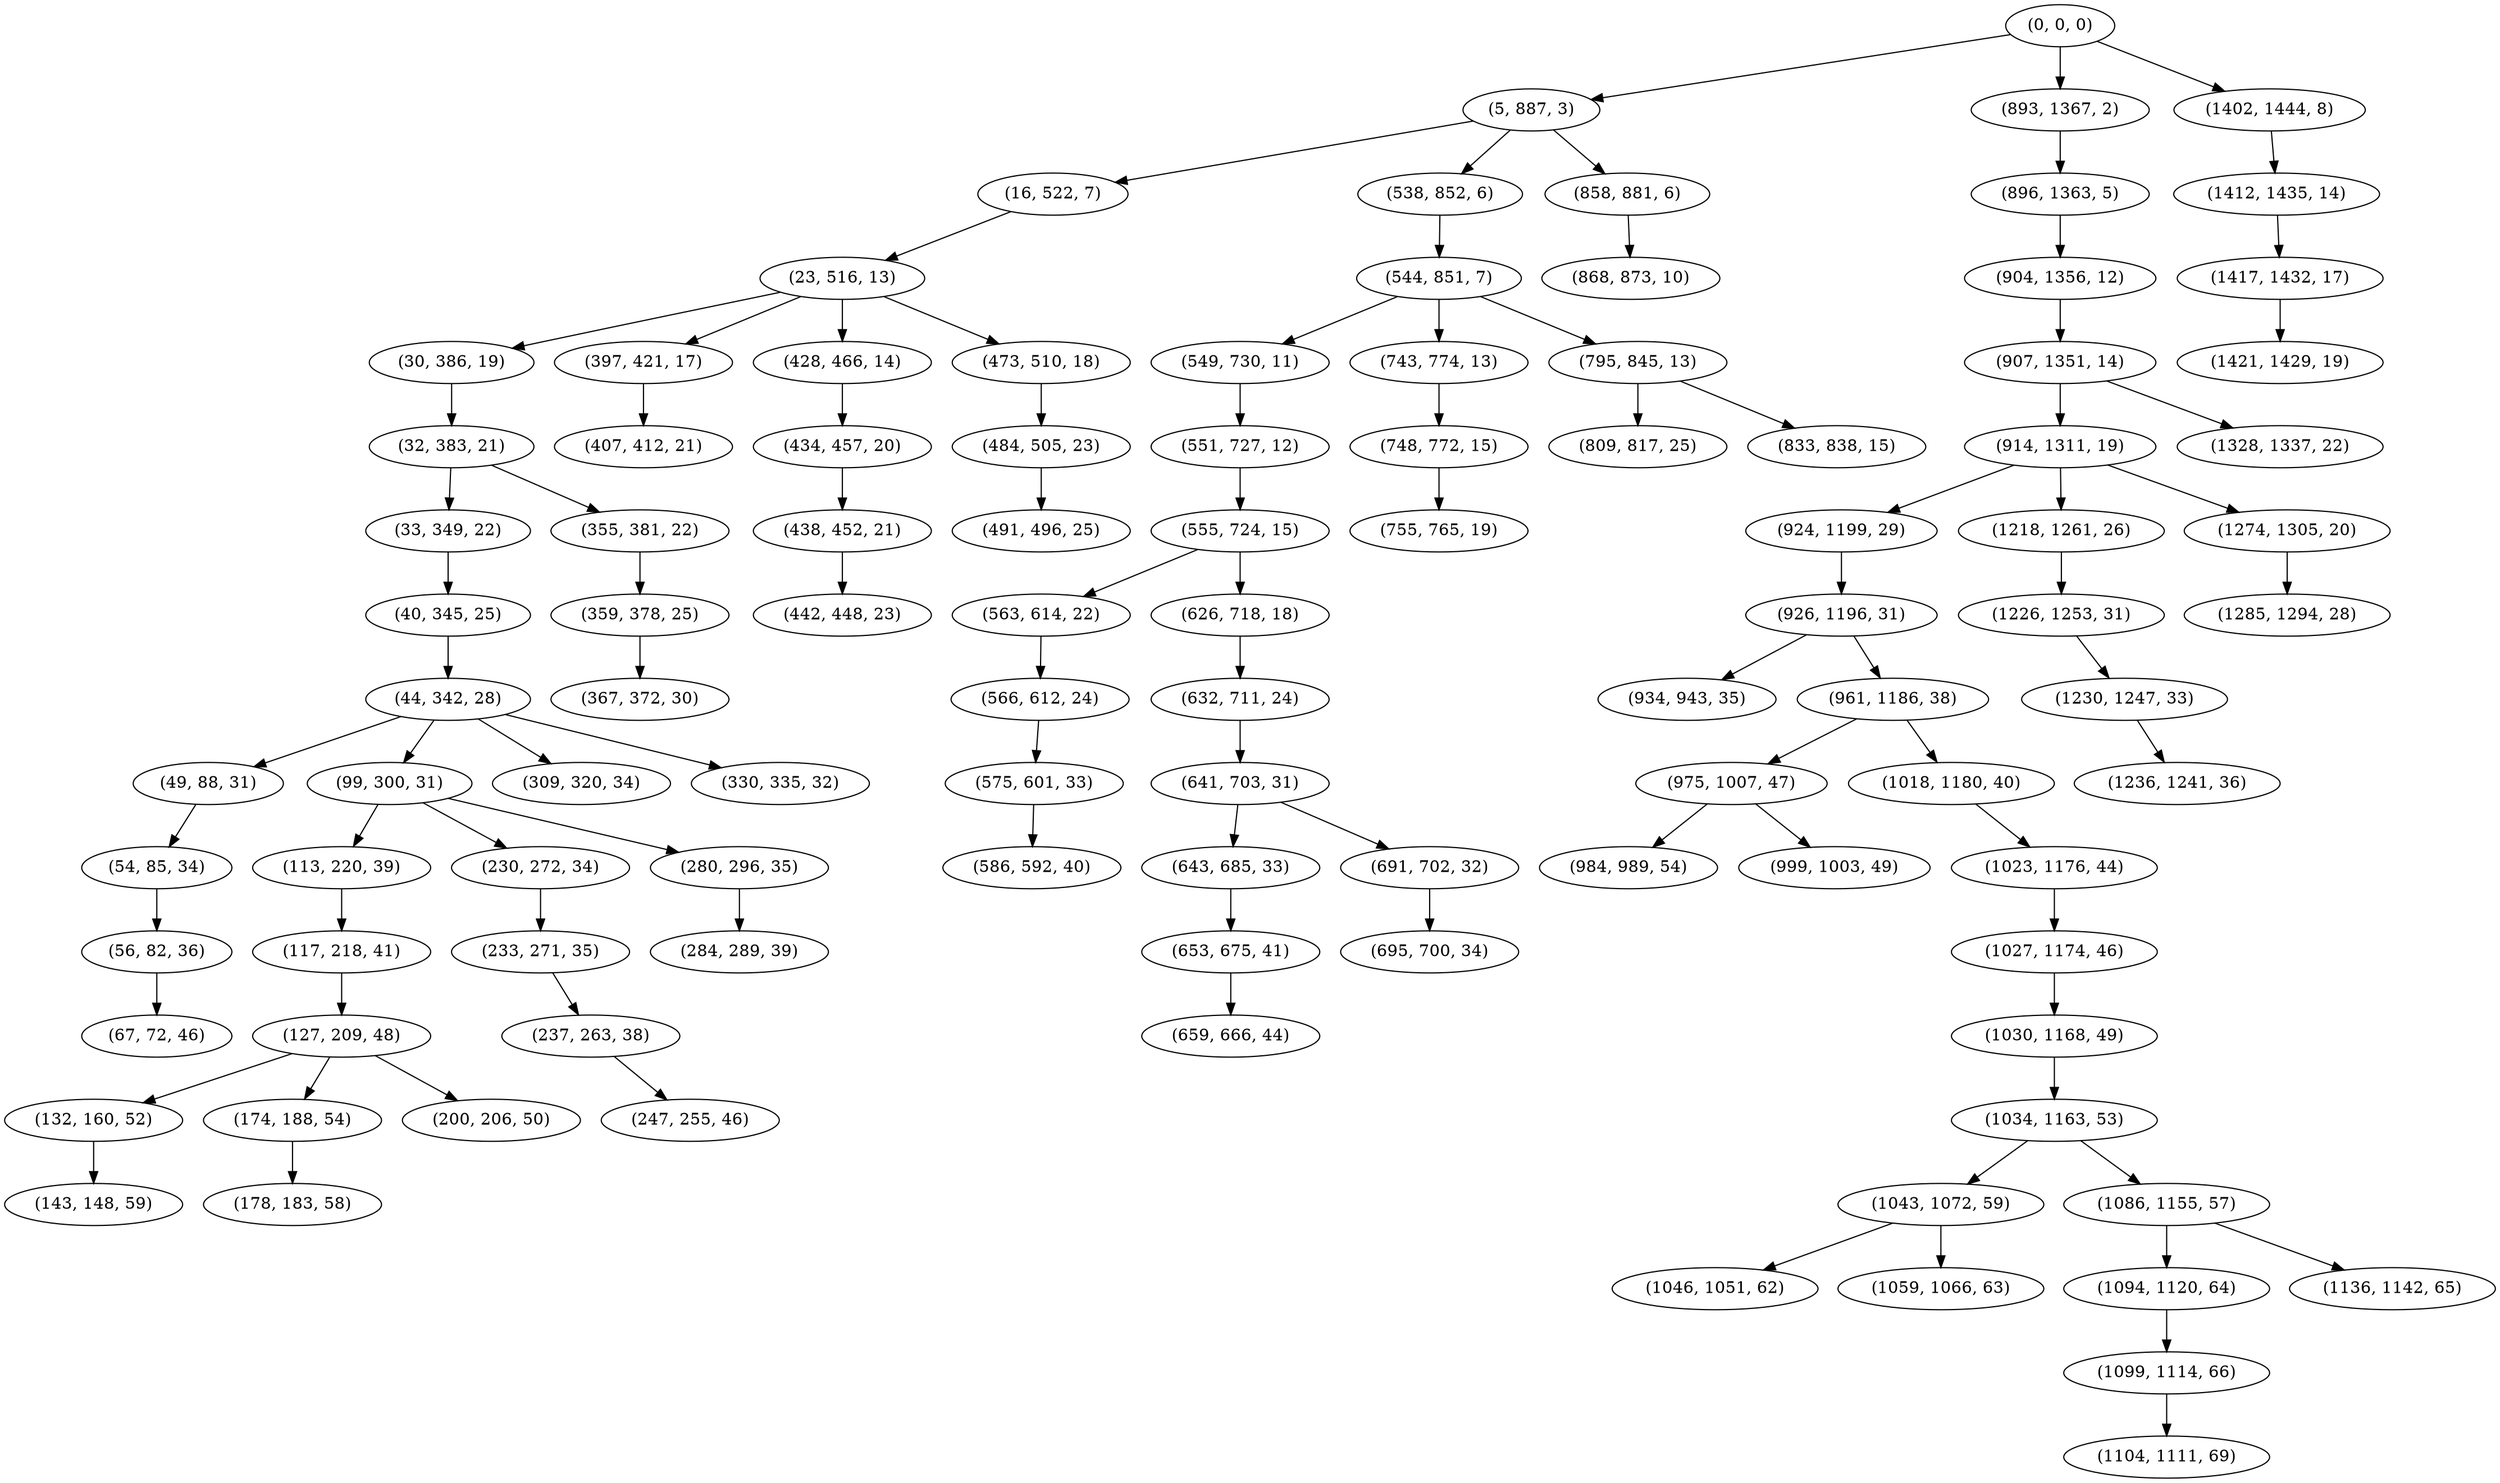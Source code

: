 digraph tree {
    "(0, 0, 0)";
    "(5, 887, 3)";
    "(16, 522, 7)";
    "(23, 516, 13)";
    "(30, 386, 19)";
    "(32, 383, 21)";
    "(33, 349, 22)";
    "(40, 345, 25)";
    "(44, 342, 28)";
    "(49, 88, 31)";
    "(54, 85, 34)";
    "(56, 82, 36)";
    "(67, 72, 46)";
    "(99, 300, 31)";
    "(113, 220, 39)";
    "(117, 218, 41)";
    "(127, 209, 48)";
    "(132, 160, 52)";
    "(143, 148, 59)";
    "(174, 188, 54)";
    "(178, 183, 58)";
    "(200, 206, 50)";
    "(230, 272, 34)";
    "(233, 271, 35)";
    "(237, 263, 38)";
    "(247, 255, 46)";
    "(280, 296, 35)";
    "(284, 289, 39)";
    "(309, 320, 34)";
    "(330, 335, 32)";
    "(355, 381, 22)";
    "(359, 378, 25)";
    "(367, 372, 30)";
    "(397, 421, 17)";
    "(407, 412, 21)";
    "(428, 466, 14)";
    "(434, 457, 20)";
    "(438, 452, 21)";
    "(442, 448, 23)";
    "(473, 510, 18)";
    "(484, 505, 23)";
    "(491, 496, 25)";
    "(538, 852, 6)";
    "(544, 851, 7)";
    "(549, 730, 11)";
    "(551, 727, 12)";
    "(555, 724, 15)";
    "(563, 614, 22)";
    "(566, 612, 24)";
    "(575, 601, 33)";
    "(586, 592, 40)";
    "(626, 718, 18)";
    "(632, 711, 24)";
    "(641, 703, 31)";
    "(643, 685, 33)";
    "(653, 675, 41)";
    "(659, 666, 44)";
    "(691, 702, 32)";
    "(695, 700, 34)";
    "(743, 774, 13)";
    "(748, 772, 15)";
    "(755, 765, 19)";
    "(795, 845, 13)";
    "(809, 817, 25)";
    "(833, 838, 15)";
    "(858, 881, 6)";
    "(868, 873, 10)";
    "(893, 1367, 2)";
    "(896, 1363, 5)";
    "(904, 1356, 12)";
    "(907, 1351, 14)";
    "(914, 1311, 19)";
    "(924, 1199, 29)";
    "(926, 1196, 31)";
    "(934, 943, 35)";
    "(961, 1186, 38)";
    "(975, 1007, 47)";
    "(984, 989, 54)";
    "(999, 1003, 49)";
    "(1018, 1180, 40)";
    "(1023, 1176, 44)";
    "(1027, 1174, 46)";
    "(1030, 1168, 49)";
    "(1034, 1163, 53)";
    "(1043, 1072, 59)";
    "(1046, 1051, 62)";
    "(1059, 1066, 63)";
    "(1086, 1155, 57)";
    "(1094, 1120, 64)";
    "(1099, 1114, 66)";
    "(1104, 1111, 69)";
    "(1136, 1142, 65)";
    "(1218, 1261, 26)";
    "(1226, 1253, 31)";
    "(1230, 1247, 33)";
    "(1236, 1241, 36)";
    "(1274, 1305, 20)";
    "(1285, 1294, 28)";
    "(1328, 1337, 22)";
    "(1402, 1444, 8)";
    "(1412, 1435, 14)";
    "(1417, 1432, 17)";
    "(1421, 1429, 19)";
    "(0, 0, 0)" -> "(5, 887, 3)";
    "(0, 0, 0)" -> "(893, 1367, 2)";
    "(0, 0, 0)" -> "(1402, 1444, 8)";
    "(5, 887, 3)" -> "(16, 522, 7)";
    "(5, 887, 3)" -> "(538, 852, 6)";
    "(5, 887, 3)" -> "(858, 881, 6)";
    "(16, 522, 7)" -> "(23, 516, 13)";
    "(23, 516, 13)" -> "(30, 386, 19)";
    "(23, 516, 13)" -> "(397, 421, 17)";
    "(23, 516, 13)" -> "(428, 466, 14)";
    "(23, 516, 13)" -> "(473, 510, 18)";
    "(30, 386, 19)" -> "(32, 383, 21)";
    "(32, 383, 21)" -> "(33, 349, 22)";
    "(32, 383, 21)" -> "(355, 381, 22)";
    "(33, 349, 22)" -> "(40, 345, 25)";
    "(40, 345, 25)" -> "(44, 342, 28)";
    "(44, 342, 28)" -> "(49, 88, 31)";
    "(44, 342, 28)" -> "(99, 300, 31)";
    "(44, 342, 28)" -> "(309, 320, 34)";
    "(44, 342, 28)" -> "(330, 335, 32)";
    "(49, 88, 31)" -> "(54, 85, 34)";
    "(54, 85, 34)" -> "(56, 82, 36)";
    "(56, 82, 36)" -> "(67, 72, 46)";
    "(99, 300, 31)" -> "(113, 220, 39)";
    "(99, 300, 31)" -> "(230, 272, 34)";
    "(99, 300, 31)" -> "(280, 296, 35)";
    "(113, 220, 39)" -> "(117, 218, 41)";
    "(117, 218, 41)" -> "(127, 209, 48)";
    "(127, 209, 48)" -> "(132, 160, 52)";
    "(127, 209, 48)" -> "(174, 188, 54)";
    "(127, 209, 48)" -> "(200, 206, 50)";
    "(132, 160, 52)" -> "(143, 148, 59)";
    "(174, 188, 54)" -> "(178, 183, 58)";
    "(230, 272, 34)" -> "(233, 271, 35)";
    "(233, 271, 35)" -> "(237, 263, 38)";
    "(237, 263, 38)" -> "(247, 255, 46)";
    "(280, 296, 35)" -> "(284, 289, 39)";
    "(355, 381, 22)" -> "(359, 378, 25)";
    "(359, 378, 25)" -> "(367, 372, 30)";
    "(397, 421, 17)" -> "(407, 412, 21)";
    "(428, 466, 14)" -> "(434, 457, 20)";
    "(434, 457, 20)" -> "(438, 452, 21)";
    "(438, 452, 21)" -> "(442, 448, 23)";
    "(473, 510, 18)" -> "(484, 505, 23)";
    "(484, 505, 23)" -> "(491, 496, 25)";
    "(538, 852, 6)" -> "(544, 851, 7)";
    "(544, 851, 7)" -> "(549, 730, 11)";
    "(544, 851, 7)" -> "(743, 774, 13)";
    "(544, 851, 7)" -> "(795, 845, 13)";
    "(549, 730, 11)" -> "(551, 727, 12)";
    "(551, 727, 12)" -> "(555, 724, 15)";
    "(555, 724, 15)" -> "(563, 614, 22)";
    "(555, 724, 15)" -> "(626, 718, 18)";
    "(563, 614, 22)" -> "(566, 612, 24)";
    "(566, 612, 24)" -> "(575, 601, 33)";
    "(575, 601, 33)" -> "(586, 592, 40)";
    "(626, 718, 18)" -> "(632, 711, 24)";
    "(632, 711, 24)" -> "(641, 703, 31)";
    "(641, 703, 31)" -> "(643, 685, 33)";
    "(641, 703, 31)" -> "(691, 702, 32)";
    "(643, 685, 33)" -> "(653, 675, 41)";
    "(653, 675, 41)" -> "(659, 666, 44)";
    "(691, 702, 32)" -> "(695, 700, 34)";
    "(743, 774, 13)" -> "(748, 772, 15)";
    "(748, 772, 15)" -> "(755, 765, 19)";
    "(795, 845, 13)" -> "(809, 817, 25)";
    "(795, 845, 13)" -> "(833, 838, 15)";
    "(858, 881, 6)" -> "(868, 873, 10)";
    "(893, 1367, 2)" -> "(896, 1363, 5)";
    "(896, 1363, 5)" -> "(904, 1356, 12)";
    "(904, 1356, 12)" -> "(907, 1351, 14)";
    "(907, 1351, 14)" -> "(914, 1311, 19)";
    "(907, 1351, 14)" -> "(1328, 1337, 22)";
    "(914, 1311, 19)" -> "(924, 1199, 29)";
    "(914, 1311, 19)" -> "(1218, 1261, 26)";
    "(914, 1311, 19)" -> "(1274, 1305, 20)";
    "(924, 1199, 29)" -> "(926, 1196, 31)";
    "(926, 1196, 31)" -> "(934, 943, 35)";
    "(926, 1196, 31)" -> "(961, 1186, 38)";
    "(961, 1186, 38)" -> "(975, 1007, 47)";
    "(961, 1186, 38)" -> "(1018, 1180, 40)";
    "(975, 1007, 47)" -> "(984, 989, 54)";
    "(975, 1007, 47)" -> "(999, 1003, 49)";
    "(1018, 1180, 40)" -> "(1023, 1176, 44)";
    "(1023, 1176, 44)" -> "(1027, 1174, 46)";
    "(1027, 1174, 46)" -> "(1030, 1168, 49)";
    "(1030, 1168, 49)" -> "(1034, 1163, 53)";
    "(1034, 1163, 53)" -> "(1043, 1072, 59)";
    "(1034, 1163, 53)" -> "(1086, 1155, 57)";
    "(1043, 1072, 59)" -> "(1046, 1051, 62)";
    "(1043, 1072, 59)" -> "(1059, 1066, 63)";
    "(1086, 1155, 57)" -> "(1094, 1120, 64)";
    "(1086, 1155, 57)" -> "(1136, 1142, 65)";
    "(1094, 1120, 64)" -> "(1099, 1114, 66)";
    "(1099, 1114, 66)" -> "(1104, 1111, 69)";
    "(1218, 1261, 26)" -> "(1226, 1253, 31)";
    "(1226, 1253, 31)" -> "(1230, 1247, 33)";
    "(1230, 1247, 33)" -> "(1236, 1241, 36)";
    "(1274, 1305, 20)" -> "(1285, 1294, 28)";
    "(1402, 1444, 8)" -> "(1412, 1435, 14)";
    "(1412, 1435, 14)" -> "(1417, 1432, 17)";
    "(1417, 1432, 17)" -> "(1421, 1429, 19)";
}
